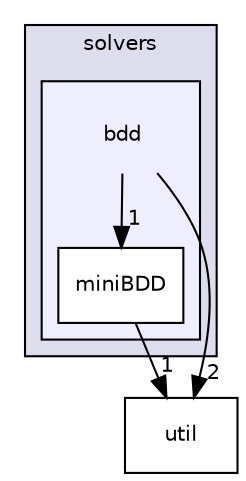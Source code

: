 digraph "/home/runner/work/cbmc-documentation/cbmc-documentation/src/solvers/bdd" {
  bgcolor=transparent;
  compound=true
  node [ fontsize="10", fontname="Helvetica"];
  edge [ labelfontsize="10", labelfontname="Helvetica"];
  subgraph clusterdir_19373f467389307dc54ab8a6e9e19559 {
    graph [ bgcolor="#ddddee", pencolor="black", label="solvers" fontname="Helvetica", fontsize="10", URL="dir_19373f467389307dc54ab8a6e9e19559.html"]
  subgraph clusterdir_2da213264e4334caf6d49723c2a4052f {
    graph [ bgcolor="#eeeeff", pencolor="black", label="" URL="dir_2da213264e4334caf6d49723c2a4052f.html"];
    dir_2da213264e4334caf6d49723c2a4052f [shape=plaintext label="bdd"];
    dir_cb46a4ed1078d19db35ebc3ed0def30c [shape=box label="miniBDD" color="black" fillcolor="white" style="filled" URL="dir_cb46a4ed1078d19db35ebc3ed0def30c.html"];
  }
  }
  dir_b7878ad5ecbf2506f4125b9d34c97e45 [shape=box label="util" URL="dir_b7878ad5ecbf2506f4125b9d34c97e45.html"];
  dir_cb46a4ed1078d19db35ebc3ed0def30c->dir_b7878ad5ecbf2506f4125b9d34c97e45 [headlabel="1", labeldistance=1.5 headhref="dir_000051_000036.html"];
  dir_2da213264e4334caf6d49723c2a4052f->dir_cb46a4ed1078d19db35ebc3ed0def30c [headlabel="1", labeldistance=1.5 headhref="dir_000050_000051.html"];
  dir_2da213264e4334caf6d49723c2a4052f->dir_b7878ad5ecbf2506f4125b9d34c97e45 [headlabel="2", labeldistance=1.5 headhref="dir_000050_000036.html"];
}

